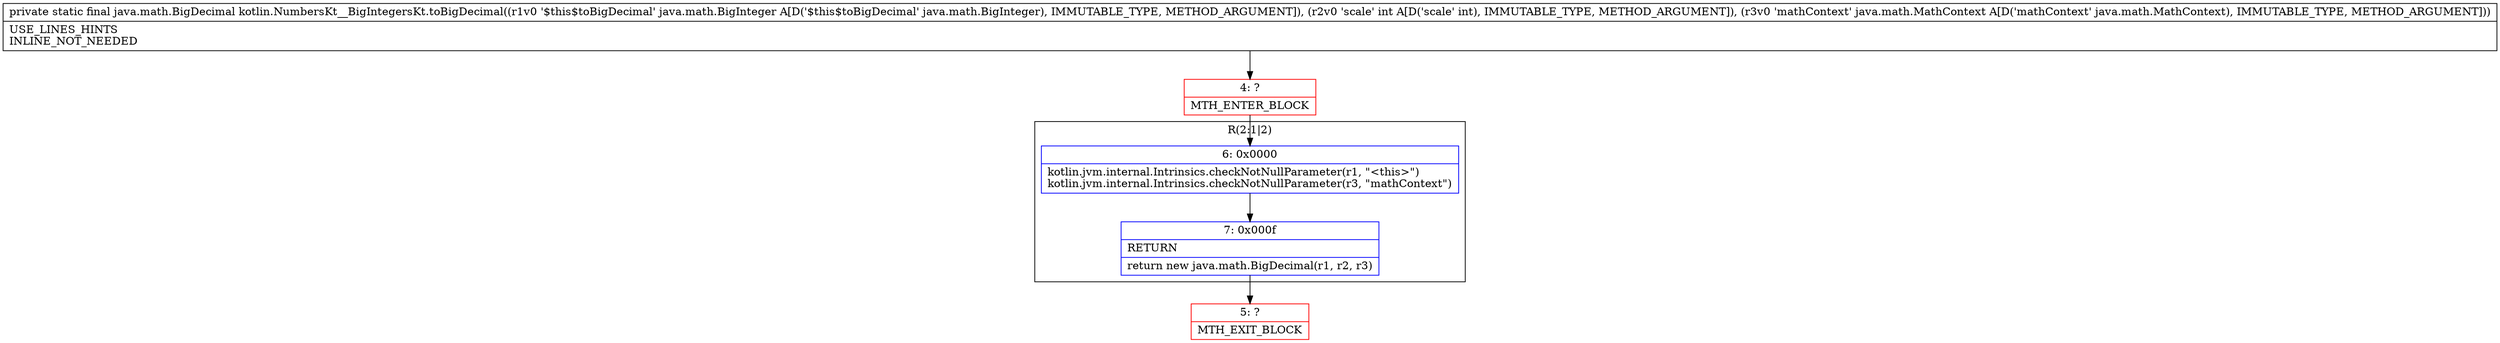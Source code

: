 digraph "CFG forkotlin.NumbersKt__BigIntegersKt.toBigDecimal(Ljava\/math\/BigInteger;ILjava\/math\/MathContext;)Ljava\/math\/BigDecimal;" {
subgraph cluster_Region_1735256761 {
label = "R(2:1|2)";
node [shape=record,color=blue];
Node_6 [shape=record,label="{6\:\ 0x0000|kotlin.jvm.internal.Intrinsics.checkNotNullParameter(r1, \"\<this\>\")\lkotlin.jvm.internal.Intrinsics.checkNotNullParameter(r3, \"mathContext\")\l}"];
Node_7 [shape=record,label="{7\:\ 0x000f|RETURN\l|return new java.math.BigDecimal(r1, r2, r3)\l}"];
}
Node_4 [shape=record,color=red,label="{4\:\ ?|MTH_ENTER_BLOCK\l}"];
Node_5 [shape=record,color=red,label="{5\:\ ?|MTH_EXIT_BLOCK\l}"];
MethodNode[shape=record,label="{private static final java.math.BigDecimal kotlin.NumbersKt__BigIntegersKt.toBigDecimal((r1v0 '$this$toBigDecimal' java.math.BigInteger A[D('$this$toBigDecimal' java.math.BigInteger), IMMUTABLE_TYPE, METHOD_ARGUMENT]), (r2v0 'scale' int A[D('scale' int), IMMUTABLE_TYPE, METHOD_ARGUMENT]), (r3v0 'mathContext' java.math.MathContext A[D('mathContext' java.math.MathContext), IMMUTABLE_TYPE, METHOD_ARGUMENT]))  | USE_LINES_HINTS\lINLINE_NOT_NEEDED\l}"];
MethodNode -> Node_4;Node_6 -> Node_7;
Node_7 -> Node_5;
Node_4 -> Node_6;
}

